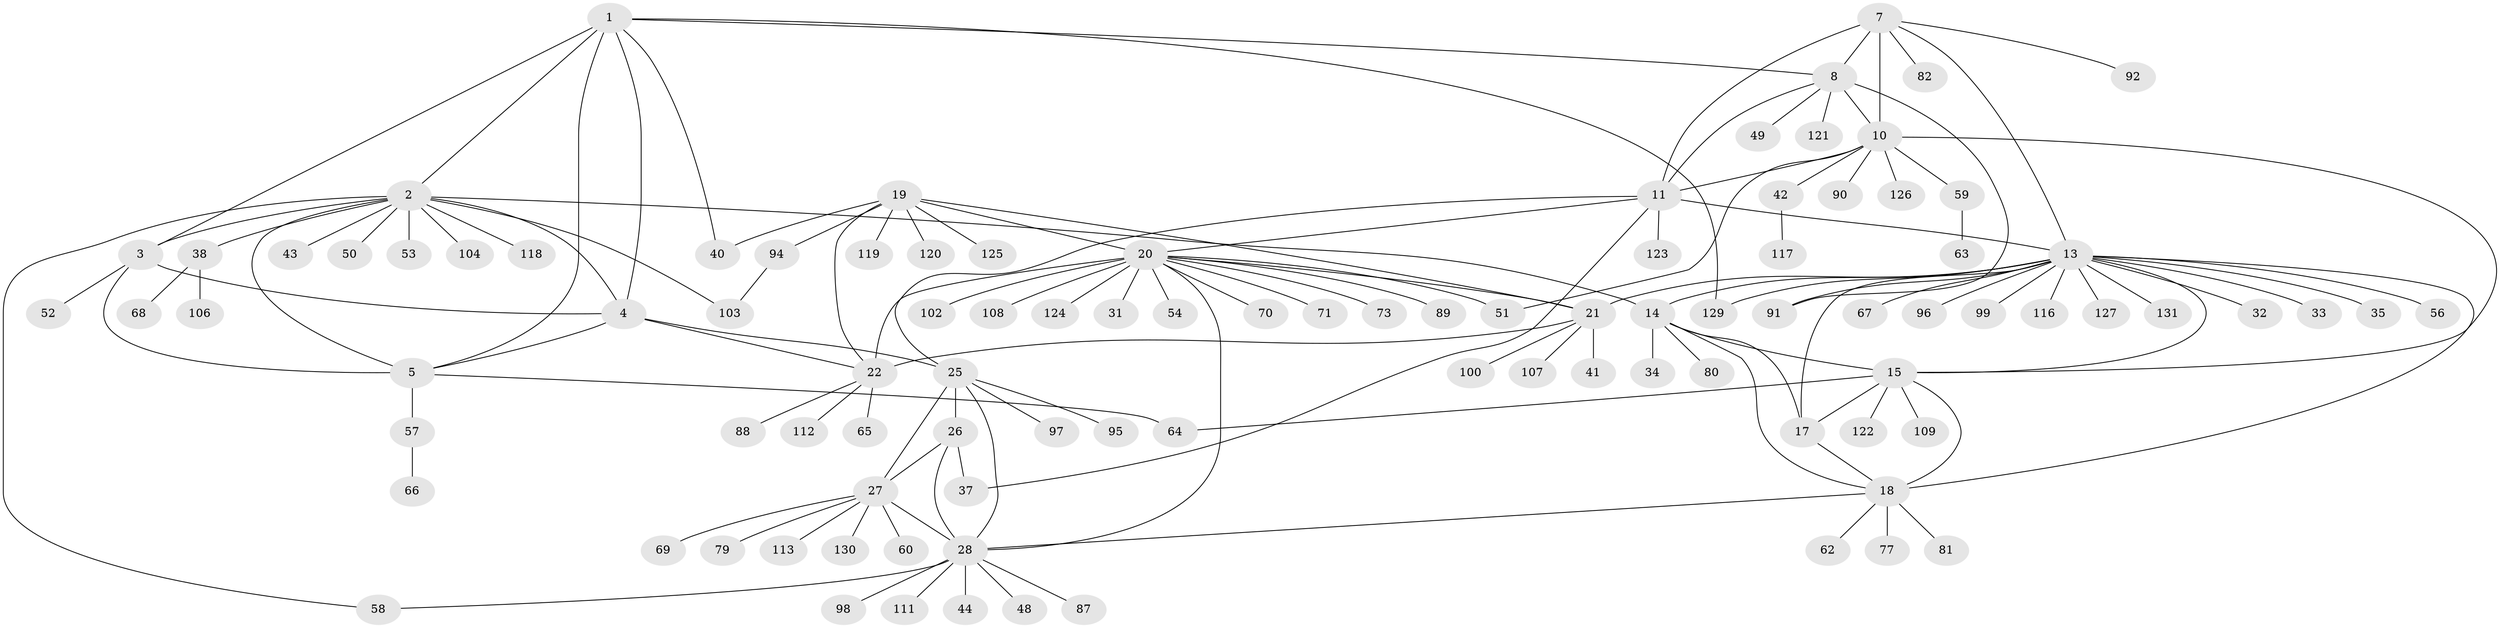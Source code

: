 // Generated by graph-tools (version 1.1) at 2025/52/02/27/25 19:52:20]
// undirected, 100 vertices, 136 edges
graph export_dot {
graph [start="1"]
  node [color=gray90,style=filled];
  1 [super="+75"];
  2 [super="+6"];
  3 [super="+110"];
  4 [super="+36"];
  5;
  7 [super="+76"];
  8 [super="+9"];
  10 [super="+12"];
  11 [super="+74"];
  13 [super="+84"];
  14 [super="+47"];
  15 [super="+16"];
  17 [super="+46"];
  18 [super="+39"];
  19 [super="+72"];
  20 [super="+24"];
  21 [super="+55"];
  22 [super="+23"];
  25 [super="+78"];
  26;
  27 [super="+29"];
  28 [super="+30"];
  31;
  32;
  33;
  34;
  35;
  37 [super="+83"];
  38 [super="+45"];
  40;
  41;
  42;
  43;
  44;
  48;
  49;
  50 [super="+128"];
  51;
  52 [super="+86"];
  53;
  54;
  56;
  57;
  58;
  59 [super="+61"];
  60;
  62 [super="+101"];
  63;
  64 [super="+85"];
  65;
  66;
  67;
  68;
  69;
  70;
  71;
  73;
  77 [super="+114"];
  79;
  80;
  81;
  82;
  87;
  88;
  89;
  90;
  91;
  92 [super="+93"];
  94 [super="+105"];
  95;
  96;
  97;
  98 [super="+115"];
  99;
  100;
  102;
  103;
  104;
  106;
  107;
  108;
  109;
  111;
  112;
  113;
  116;
  117;
  118;
  119;
  120;
  121;
  122;
  123;
  124;
  125;
  126;
  127;
  129;
  130;
  131;
  1 -- 2 [weight=2];
  1 -- 3;
  1 -- 4;
  1 -- 5;
  1 -- 40;
  1 -- 129;
  1 -- 8;
  2 -- 3 [weight=2];
  2 -- 4 [weight=2];
  2 -- 5 [weight=2];
  2 -- 14;
  2 -- 53;
  2 -- 58;
  2 -- 103;
  2 -- 118;
  2 -- 38;
  2 -- 104;
  2 -- 43;
  2 -- 50;
  3 -- 4;
  3 -- 5;
  3 -- 52;
  4 -- 5;
  4 -- 25;
  4 -- 22;
  5 -- 57;
  5 -- 64;
  7 -- 8 [weight=2];
  7 -- 10 [weight=2];
  7 -- 11;
  7 -- 82;
  7 -- 92;
  7 -- 13;
  8 -- 10 [weight=4];
  8 -- 11 [weight=2];
  8 -- 49;
  8 -- 121;
  8 -- 91;
  10 -- 11 [weight=2];
  10 -- 51;
  10 -- 59;
  10 -- 90;
  10 -- 42;
  10 -- 126;
  10 -- 15;
  11 -- 25;
  11 -- 37;
  11 -- 123;
  11 -- 20;
  11 -- 13;
  13 -- 14;
  13 -- 15 [weight=2];
  13 -- 17;
  13 -- 18;
  13 -- 21;
  13 -- 32;
  13 -- 33;
  13 -- 35;
  13 -- 56;
  13 -- 67;
  13 -- 91;
  13 -- 96;
  13 -- 99;
  13 -- 116;
  13 -- 129;
  13 -- 131;
  13 -- 127;
  14 -- 15 [weight=2];
  14 -- 17;
  14 -- 18;
  14 -- 34;
  14 -- 80;
  15 -- 17 [weight=2];
  15 -- 18 [weight=2];
  15 -- 64;
  15 -- 109;
  15 -- 122;
  17 -- 18;
  18 -- 62;
  18 -- 77;
  18 -- 81;
  18 -- 28;
  19 -- 20 [weight=2];
  19 -- 21;
  19 -- 22 [weight=2];
  19 -- 40;
  19 -- 94;
  19 -- 119;
  19 -- 120;
  19 -- 125;
  20 -- 21 [weight=2];
  20 -- 22 [weight=4];
  20 -- 28;
  20 -- 51;
  20 -- 54;
  20 -- 89;
  20 -- 102;
  20 -- 71;
  20 -- 70;
  20 -- 73;
  20 -- 108;
  20 -- 124;
  20 -- 31;
  21 -- 22 [weight=2];
  21 -- 41;
  21 -- 100;
  21 -- 107;
  22 -- 65;
  22 -- 112;
  22 -- 88;
  25 -- 26;
  25 -- 27 [weight=2];
  25 -- 28 [weight=2];
  25 -- 95;
  25 -- 97;
  26 -- 27 [weight=2];
  26 -- 28 [weight=2];
  26 -- 37;
  27 -- 28 [weight=4];
  27 -- 60;
  27 -- 69;
  27 -- 130;
  27 -- 79;
  27 -- 113;
  28 -- 98;
  28 -- 58;
  28 -- 44;
  28 -- 111;
  28 -- 48;
  28 -- 87;
  38 -- 106;
  38 -- 68;
  42 -- 117;
  57 -- 66;
  59 -- 63;
  94 -- 103;
}
